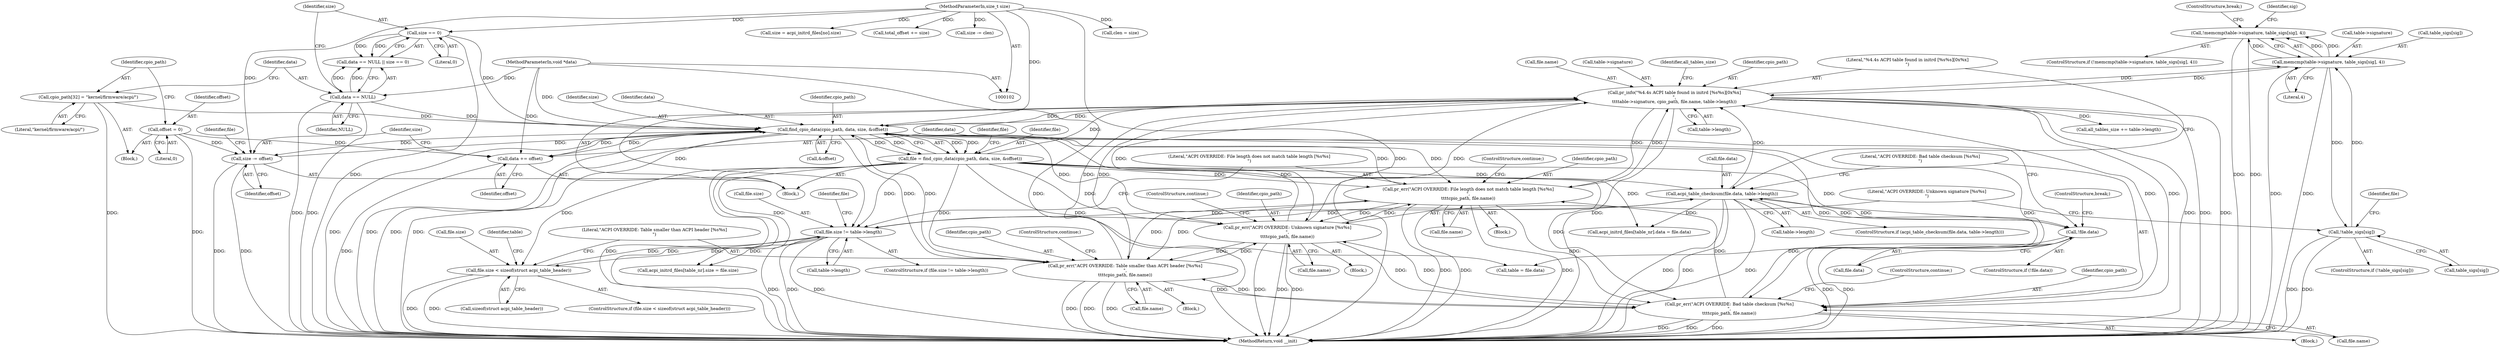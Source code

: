 digraph "0_linux_a4a5ed2835e8ea042868b7401dced3f517cafa76_0@API" {
"1000195" [label="(Call,!memcmp(table->signature, table_sigs[sig], 4))"];
"1000196" [label="(Call,memcmp(table->signature, table_sigs[sig], 4))"];
"1000250" [label="(Call,pr_info(\"%4.4s ACPI table found in initrd [%s%s][0x%x]\n\",\n\t\t\ttable->signature, cpio_path, file.name, table->length))"];
"1000147" [label="(Call,find_cpio_data(cpio_path, data, size, &offset))"];
"1000122" [label="(Call,cpio_path[32] = \"kernel/firmware/acpi/\")"];
"1000227" [label="(Call,pr_err(\"ACPI OVERRIDE: File length does not match table length [%s%s]\n\",\n\t\t\t\tcpio_path, file.name))"];
"1000211" [label="(Call,pr_err(\"ACPI OVERRIDE: Unknown signature [%s%s]\n\",\n\t\t\t\tcpio_path, file.name))"];
"1000173" [label="(Call,pr_err(\"ACPI OVERRIDE: Table smaller than ACPI header [%s%s]\n\",\n\t\t\t\tcpio_path, file.name))"];
"1000243" [label="(Call,pr_err(\"ACPI OVERRIDE: Bad table checksum [%s%s]\n\",\n\t\t\t\tcpio_path, file.name))"];
"1000145" [label="(Call,file = find_cpio_data(cpio_path, data, size, &offset))"];
"1000159" [label="(Call,data += offset)"];
"1000117" [label="(Call,offset = 0)"];
"1000103" [label="(MethodParameterIn,void *data)"];
"1000128" [label="(Call,data == NULL)"];
"1000131" [label="(Call,size == 0)"];
"1000104" [label="(MethodParameterIn,size_t size)"];
"1000162" [label="(Call,size -= offset)"];
"1000235" [label="(Call,acpi_table_checksum(file.data, table->length))"];
"1000154" [label="(Call,!file.data)"];
"1000219" [label="(Call,file.size != table->length)"];
"1000166" [label="(Call,file.size < sizeof(struct acpi_table_header))"];
"1000206" [label="(Call,!table_sigs[sig])"];
"1000246" [label="(Call,file.name)"];
"1000175" [label="(Identifier,cpio_path)"];
"1000244" [label="(Literal,\"ACPI OVERRIDE: Bad table checksum [%s%s]\n\")"];
"1000249" [label="(ControlStructure,continue;)"];
"1000195" [label="(Call,!memcmp(table->signature, table_sigs[sig], 4))"];
"1000228" [label="(Literal,\"ACPI OVERRIDE: File length does not match table length [%s%s]\n\")"];
"1000180" [label="(Call,table = file.data)"];
"1000409" [label="(MethodReturn,void __init)"];
"1000105" [label="(Block,)"];
"1000153" [label="(ControlStructure,if (!file.data))"];
"1000235" [label="(Call,acpi_table_checksum(file.data, table->length))"];
"1000103" [label="(MethodParameterIn,void *data)"];
"1000123" [label="(Identifier,cpio_path)"];
"1000155" [label="(Call,file.data)"];
"1000251" [label="(Literal,\"%4.4s ACPI table found in initrd [%s%s][0x%x]\n\")"];
"1000267" [label="(Call,acpi_initrd_files[table_nr].data = file.data)"];
"1000150" [label="(Identifier,size)"];
"1000239" [label="(Call,table->length)"];
"1000145" [label="(Call,file = find_cpio_data(cpio_path, data, size, &offset))"];
"1000276" [label="(Call,acpi_initrd_files[table_nr].size = file.size)"];
"1000104" [label="(MethodParameterIn,size_t size)"];
"1000193" [label="(Identifier,sig)"];
"1000212" [label="(Literal,\"ACPI OVERRIDE: Unknown signature [%s%s]\n\")"];
"1000236" [label="(Call,file.data)"];
"1000217" [label="(ControlStructure,continue;)"];
"1000166" [label="(Call,file.size < sizeof(struct acpi_table_header))"];
"1000181" [label="(Identifier,table)"];
"1000213" [label="(Identifier,cpio_path)"];
"1000194" [label="(ControlStructure,if (!memcmp(table->signature, table_sigs[sig], 4)))"];
"1000210" [label="(Block,)"];
"1000226" [label="(Block,)"];
"1000259" [label="(Call,table->length)"];
"1000162" [label="(Call,size -= offset)"];
"1000156" [label="(Identifier,file)"];
"1000242" [label="(Block,)"];
"1000163" [label="(Identifier,size)"];
"1000118" [label="(Identifier,offset)"];
"1000203" [label="(Literal,4)"];
"1000129" [label="(Identifier,data)"];
"1000176" [label="(Call,file.name)"];
"1000233" [label="(ControlStructure,continue;)"];
"1000219" [label="(Call,file.size != table->length)"];
"1000147" [label="(Call,find_cpio_data(cpio_path, data, size, &offset))"];
"1000229" [label="(Identifier,cpio_path)"];
"1000252" [label="(Call,table->signature)"];
"1000366" [label="(Call,clen = size)"];
"1000220" [label="(Call,file.size)"];
"1000128" [label="(Call,data == NULL)"];
"1000207" [label="(Call,table_sigs[sig])"];
"1000263" [label="(Identifier,all_tables_size)"];
"1000132" [label="(Identifier,size)"];
"1000158" [label="(ControlStructure,break;)"];
"1000214" [label="(Call,file.name)"];
"1000204" [label="(ControlStructure,break;)"];
"1000234" [label="(ControlStructure,if (acpi_table_checksum(file.data, table->length)))"];
"1000255" [label="(Identifier,cpio_path)"];
"1000256" [label="(Call,file.name)"];
"1000250" [label="(Call,pr_info(\"%4.4s ACPI table found in initrd [%s%s][0x%x]\n\",\n\t\t\ttable->signature, cpio_path, file.name, table->length))"];
"1000262" [label="(Call,all_tables_size += table->length)"];
"1000154" [label="(Call,!file.data)"];
"1000117" [label="(Call,offset = 0)"];
"1000119" [label="(Literal,0)"];
"1000237" [label="(Identifier,file)"];
"1000173" [label="(Call,pr_err(\"ACPI OVERRIDE: Table smaller than ACPI header [%s%s]\n\",\n\t\t\t\tcpio_path, file.name))"];
"1000170" [label="(Call,sizeof(struct acpi_table_header))"];
"1000223" [label="(Call,table->length)"];
"1000151" [label="(Call,&offset)"];
"1000206" [label="(Call,!table_sigs[sig])"];
"1000164" [label="(Identifier,offset)"];
"1000165" [label="(ControlStructure,if (file.size < sizeof(struct acpi_table_header)))"];
"1000197" [label="(Call,table->signature)"];
"1000211" [label="(Call,pr_err(\"ACPI OVERRIDE: Unknown signature [%s%s]\n\",\n\t\t\t\tcpio_path, file.name))"];
"1000149" [label="(Identifier,data)"];
"1000339" [label="(Call,size = acpi_initrd_files[no].size)"];
"1000122" [label="(Call,cpio_path[32] = \"kernel/firmware/acpi/\")"];
"1000196" [label="(Call,memcmp(table->signature, table_sigs[sig], 4))"];
"1000167" [label="(Call,file.size)"];
"1000127" [label="(Call,data == NULL || size == 0)"];
"1000148" [label="(Identifier,cpio_path)"];
"1000146" [label="(Identifier,file)"];
"1000243" [label="(Call,pr_err(\"ACPI OVERRIDE: Bad table checksum [%s%s]\n\",\n\t\t\t\tcpio_path, file.name))"];
"1000124" [label="(Literal,\"kernel/firmware/acpi/\")"];
"1000144" [label="(Block,)"];
"1000200" [label="(Call,table_sigs[sig])"];
"1000168" [label="(Identifier,file)"];
"1000227" [label="(Call,pr_err(\"ACPI OVERRIDE: File length does not match table length [%s%s]\n\",\n\t\t\t\tcpio_path, file.name))"];
"1000161" [label="(Identifier,offset)"];
"1000160" [label="(Identifier,data)"];
"1000174" [label="(Literal,\"ACPI OVERRIDE: Table smaller than ACPI header [%s%s]\n\")"];
"1000355" [label="(Call,total_offset += size)"];
"1000406" [label="(Call,size -= clen)"];
"1000131" [label="(Call,size == 0)"];
"1000133" [label="(Literal,0)"];
"1000230" [label="(Call,file.name)"];
"1000221" [label="(Identifier,file)"];
"1000130" [label="(Identifier,NULL)"];
"1000159" [label="(Call,data += offset)"];
"1000245" [label="(Identifier,cpio_path)"];
"1000218" [label="(ControlStructure,if (file.size != table->length))"];
"1000179" [label="(ControlStructure,continue;)"];
"1000205" [label="(ControlStructure,if (!table_sigs[sig]))"];
"1000172" [label="(Block,)"];
"1000195" -> "1000194"  [label="AST: "];
"1000195" -> "1000196"  [label="CFG: "];
"1000196" -> "1000195"  [label="AST: "];
"1000204" -> "1000195"  [label="CFG: "];
"1000193" -> "1000195"  [label="CFG: "];
"1000195" -> "1000409"  [label="DDG: "];
"1000195" -> "1000409"  [label="DDG: "];
"1000196" -> "1000195"  [label="DDG: "];
"1000196" -> "1000195"  [label="DDG: "];
"1000196" -> "1000195"  [label="DDG: "];
"1000196" -> "1000203"  [label="CFG: "];
"1000197" -> "1000196"  [label="AST: "];
"1000200" -> "1000196"  [label="AST: "];
"1000203" -> "1000196"  [label="AST: "];
"1000196" -> "1000409"  [label="DDG: "];
"1000196" -> "1000409"  [label="DDG: "];
"1000250" -> "1000196"  [label="DDG: "];
"1000206" -> "1000196"  [label="DDG: "];
"1000196" -> "1000206"  [label="DDG: "];
"1000196" -> "1000250"  [label="DDG: "];
"1000250" -> "1000144"  [label="AST: "];
"1000250" -> "1000259"  [label="CFG: "];
"1000251" -> "1000250"  [label="AST: "];
"1000252" -> "1000250"  [label="AST: "];
"1000255" -> "1000250"  [label="AST: "];
"1000256" -> "1000250"  [label="AST: "];
"1000259" -> "1000250"  [label="AST: "];
"1000263" -> "1000250"  [label="CFG: "];
"1000250" -> "1000409"  [label="DDG: "];
"1000250" -> "1000409"  [label="DDG: "];
"1000250" -> "1000409"  [label="DDG: "];
"1000250" -> "1000409"  [label="DDG: "];
"1000250" -> "1000147"  [label="DDG: "];
"1000250" -> "1000173"  [label="DDG: "];
"1000250" -> "1000211"  [label="DDG: "];
"1000250" -> "1000219"  [label="DDG: "];
"1000250" -> "1000227"  [label="DDG: "];
"1000250" -> "1000243"  [label="DDG: "];
"1000147" -> "1000250"  [label="DDG: "];
"1000211" -> "1000250"  [label="DDG: "];
"1000173" -> "1000250"  [label="DDG: "];
"1000227" -> "1000250"  [label="DDG: "];
"1000243" -> "1000250"  [label="DDG: "];
"1000145" -> "1000250"  [label="DDG: "];
"1000235" -> "1000250"  [label="DDG: "];
"1000250" -> "1000262"  [label="DDG: "];
"1000147" -> "1000145"  [label="AST: "];
"1000147" -> "1000151"  [label="CFG: "];
"1000148" -> "1000147"  [label="AST: "];
"1000149" -> "1000147"  [label="AST: "];
"1000150" -> "1000147"  [label="AST: "];
"1000151" -> "1000147"  [label="AST: "];
"1000145" -> "1000147"  [label="CFG: "];
"1000147" -> "1000409"  [label="DDG: "];
"1000147" -> "1000409"  [label="DDG: "];
"1000147" -> "1000409"  [label="DDG: "];
"1000147" -> "1000409"  [label="DDG: "];
"1000147" -> "1000145"  [label="DDG: "];
"1000147" -> "1000145"  [label="DDG: "];
"1000147" -> "1000145"  [label="DDG: "];
"1000147" -> "1000145"  [label="DDG: "];
"1000122" -> "1000147"  [label="DDG: "];
"1000227" -> "1000147"  [label="DDG: "];
"1000211" -> "1000147"  [label="DDG: "];
"1000243" -> "1000147"  [label="DDG: "];
"1000173" -> "1000147"  [label="DDG: "];
"1000159" -> "1000147"  [label="DDG: "];
"1000128" -> "1000147"  [label="DDG: "];
"1000103" -> "1000147"  [label="DDG: "];
"1000131" -> "1000147"  [label="DDG: "];
"1000162" -> "1000147"  [label="DDG: "];
"1000104" -> "1000147"  [label="DDG: "];
"1000147" -> "1000159"  [label="DDG: "];
"1000147" -> "1000162"  [label="DDG: "];
"1000147" -> "1000173"  [label="DDG: "];
"1000147" -> "1000211"  [label="DDG: "];
"1000147" -> "1000227"  [label="DDG: "];
"1000147" -> "1000243"  [label="DDG: "];
"1000122" -> "1000105"  [label="AST: "];
"1000122" -> "1000124"  [label="CFG: "];
"1000123" -> "1000122"  [label="AST: "];
"1000124" -> "1000122"  [label="AST: "];
"1000129" -> "1000122"  [label="CFG: "];
"1000122" -> "1000409"  [label="DDG: "];
"1000227" -> "1000226"  [label="AST: "];
"1000227" -> "1000230"  [label="CFG: "];
"1000228" -> "1000227"  [label="AST: "];
"1000229" -> "1000227"  [label="AST: "];
"1000230" -> "1000227"  [label="AST: "];
"1000233" -> "1000227"  [label="CFG: "];
"1000227" -> "1000409"  [label="DDG: "];
"1000227" -> "1000409"  [label="DDG: "];
"1000227" -> "1000409"  [label="DDG: "];
"1000227" -> "1000173"  [label="DDG: "];
"1000227" -> "1000211"  [label="DDG: "];
"1000211" -> "1000227"  [label="DDG: "];
"1000173" -> "1000227"  [label="DDG: "];
"1000243" -> "1000227"  [label="DDG: "];
"1000145" -> "1000227"  [label="DDG: "];
"1000227" -> "1000243"  [label="DDG: "];
"1000211" -> "1000210"  [label="AST: "];
"1000211" -> "1000214"  [label="CFG: "];
"1000212" -> "1000211"  [label="AST: "];
"1000213" -> "1000211"  [label="AST: "];
"1000214" -> "1000211"  [label="AST: "];
"1000217" -> "1000211"  [label="CFG: "];
"1000211" -> "1000409"  [label="DDG: "];
"1000211" -> "1000409"  [label="DDG: "];
"1000211" -> "1000409"  [label="DDG: "];
"1000211" -> "1000173"  [label="DDG: "];
"1000173" -> "1000211"  [label="DDG: "];
"1000243" -> "1000211"  [label="DDG: "];
"1000145" -> "1000211"  [label="DDG: "];
"1000211" -> "1000243"  [label="DDG: "];
"1000173" -> "1000172"  [label="AST: "];
"1000173" -> "1000176"  [label="CFG: "];
"1000174" -> "1000173"  [label="AST: "];
"1000175" -> "1000173"  [label="AST: "];
"1000176" -> "1000173"  [label="AST: "];
"1000179" -> "1000173"  [label="CFG: "];
"1000173" -> "1000409"  [label="DDG: "];
"1000173" -> "1000409"  [label="DDG: "];
"1000173" -> "1000409"  [label="DDG: "];
"1000243" -> "1000173"  [label="DDG: "];
"1000145" -> "1000173"  [label="DDG: "];
"1000173" -> "1000243"  [label="DDG: "];
"1000243" -> "1000242"  [label="AST: "];
"1000243" -> "1000246"  [label="CFG: "];
"1000244" -> "1000243"  [label="AST: "];
"1000245" -> "1000243"  [label="AST: "];
"1000246" -> "1000243"  [label="AST: "];
"1000249" -> "1000243"  [label="CFG: "];
"1000243" -> "1000409"  [label="DDG: "];
"1000243" -> "1000409"  [label="DDG: "];
"1000243" -> "1000409"  [label="DDG: "];
"1000145" -> "1000243"  [label="DDG: "];
"1000145" -> "1000144"  [label="AST: "];
"1000146" -> "1000145"  [label="AST: "];
"1000156" -> "1000145"  [label="CFG: "];
"1000145" -> "1000409"  [label="DDG: "];
"1000145" -> "1000409"  [label="DDG: "];
"1000145" -> "1000154"  [label="DDG: "];
"1000145" -> "1000166"  [label="DDG: "];
"1000145" -> "1000180"  [label="DDG: "];
"1000145" -> "1000219"  [label="DDG: "];
"1000145" -> "1000235"  [label="DDG: "];
"1000145" -> "1000267"  [label="DDG: "];
"1000145" -> "1000276"  [label="DDG: "];
"1000159" -> "1000144"  [label="AST: "];
"1000159" -> "1000161"  [label="CFG: "];
"1000160" -> "1000159"  [label="AST: "];
"1000161" -> "1000159"  [label="AST: "];
"1000163" -> "1000159"  [label="CFG: "];
"1000159" -> "1000409"  [label="DDG: "];
"1000117" -> "1000159"  [label="DDG: "];
"1000103" -> "1000159"  [label="DDG: "];
"1000117" -> "1000105"  [label="AST: "];
"1000117" -> "1000119"  [label="CFG: "];
"1000118" -> "1000117"  [label="AST: "];
"1000119" -> "1000117"  [label="AST: "];
"1000123" -> "1000117"  [label="CFG: "];
"1000117" -> "1000409"  [label="DDG: "];
"1000117" -> "1000162"  [label="DDG: "];
"1000103" -> "1000102"  [label="AST: "];
"1000103" -> "1000409"  [label="DDG: "];
"1000103" -> "1000128"  [label="DDG: "];
"1000128" -> "1000127"  [label="AST: "];
"1000128" -> "1000130"  [label="CFG: "];
"1000129" -> "1000128"  [label="AST: "];
"1000130" -> "1000128"  [label="AST: "];
"1000132" -> "1000128"  [label="CFG: "];
"1000127" -> "1000128"  [label="CFG: "];
"1000128" -> "1000409"  [label="DDG: "];
"1000128" -> "1000409"  [label="DDG: "];
"1000128" -> "1000127"  [label="DDG: "];
"1000128" -> "1000127"  [label="DDG: "];
"1000131" -> "1000127"  [label="AST: "];
"1000131" -> "1000133"  [label="CFG: "];
"1000132" -> "1000131"  [label="AST: "];
"1000133" -> "1000131"  [label="AST: "];
"1000127" -> "1000131"  [label="CFG: "];
"1000131" -> "1000409"  [label="DDG: "];
"1000131" -> "1000127"  [label="DDG: "];
"1000131" -> "1000127"  [label="DDG: "];
"1000104" -> "1000131"  [label="DDG: "];
"1000104" -> "1000102"  [label="AST: "];
"1000104" -> "1000409"  [label="DDG: "];
"1000104" -> "1000162"  [label="DDG: "];
"1000104" -> "1000339"  [label="DDG: "];
"1000104" -> "1000355"  [label="DDG: "];
"1000104" -> "1000366"  [label="DDG: "];
"1000104" -> "1000406"  [label="DDG: "];
"1000162" -> "1000144"  [label="AST: "];
"1000162" -> "1000164"  [label="CFG: "];
"1000163" -> "1000162"  [label="AST: "];
"1000164" -> "1000162"  [label="AST: "];
"1000168" -> "1000162"  [label="CFG: "];
"1000162" -> "1000409"  [label="DDG: "];
"1000162" -> "1000409"  [label="DDG: "];
"1000235" -> "1000234"  [label="AST: "];
"1000235" -> "1000239"  [label="CFG: "];
"1000236" -> "1000235"  [label="AST: "];
"1000239" -> "1000235"  [label="AST: "];
"1000244" -> "1000235"  [label="CFG: "];
"1000251" -> "1000235"  [label="CFG: "];
"1000235" -> "1000409"  [label="DDG: "];
"1000235" -> "1000409"  [label="DDG: "];
"1000235" -> "1000409"  [label="DDG: "];
"1000235" -> "1000154"  [label="DDG: "];
"1000235" -> "1000219"  [label="DDG: "];
"1000154" -> "1000235"  [label="DDG: "];
"1000219" -> "1000235"  [label="DDG: "];
"1000235" -> "1000267"  [label="DDG: "];
"1000154" -> "1000153"  [label="AST: "];
"1000154" -> "1000155"  [label="CFG: "];
"1000155" -> "1000154"  [label="AST: "];
"1000158" -> "1000154"  [label="CFG: "];
"1000160" -> "1000154"  [label="CFG: "];
"1000154" -> "1000409"  [label="DDG: "];
"1000154" -> "1000409"  [label="DDG: "];
"1000154" -> "1000180"  [label="DDG: "];
"1000219" -> "1000218"  [label="AST: "];
"1000219" -> "1000223"  [label="CFG: "];
"1000220" -> "1000219"  [label="AST: "];
"1000223" -> "1000219"  [label="AST: "];
"1000228" -> "1000219"  [label="CFG: "];
"1000237" -> "1000219"  [label="CFG: "];
"1000219" -> "1000409"  [label="DDG: "];
"1000219" -> "1000409"  [label="DDG: "];
"1000219" -> "1000409"  [label="DDG: "];
"1000219" -> "1000166"  [label="DDG: "];
"1000166" -> "1000219"  [label="DDG: "];
"1000219" -> "1000276"  [label="DDG: "];
"1000166" -> "1000165"  [label="AST: "];
"1000166" -> "1000170"  [label="CFG: "];
"1000167" -> "1000166"  [label="AST: "];
"1000170" -> "1000166"  [label="AST: "];
"1000174" -> "1000166"  [label="CFG: "];
"1000181" -> "1000166"  [label="CFG: "];
"1000166" -> "1000409"  [label="DDG: "];
"1000166" -> "1000409"  [label="DDG: "];
"1000206" -> "1000205"  [label="AST: "];
"1000206" -> "1000207"  [label="CFG: "];
"1000207" -> "1000206"  [label="AST: "];
"1000212" -> "1000206"  [label="CFG: "];
"1000221" -> "1000206"  [label="CFG: "];
"1000206" -> "1000409"  [label="DDG: "];
"1000206" -> "1000409"  [label="DDG: "];
}
